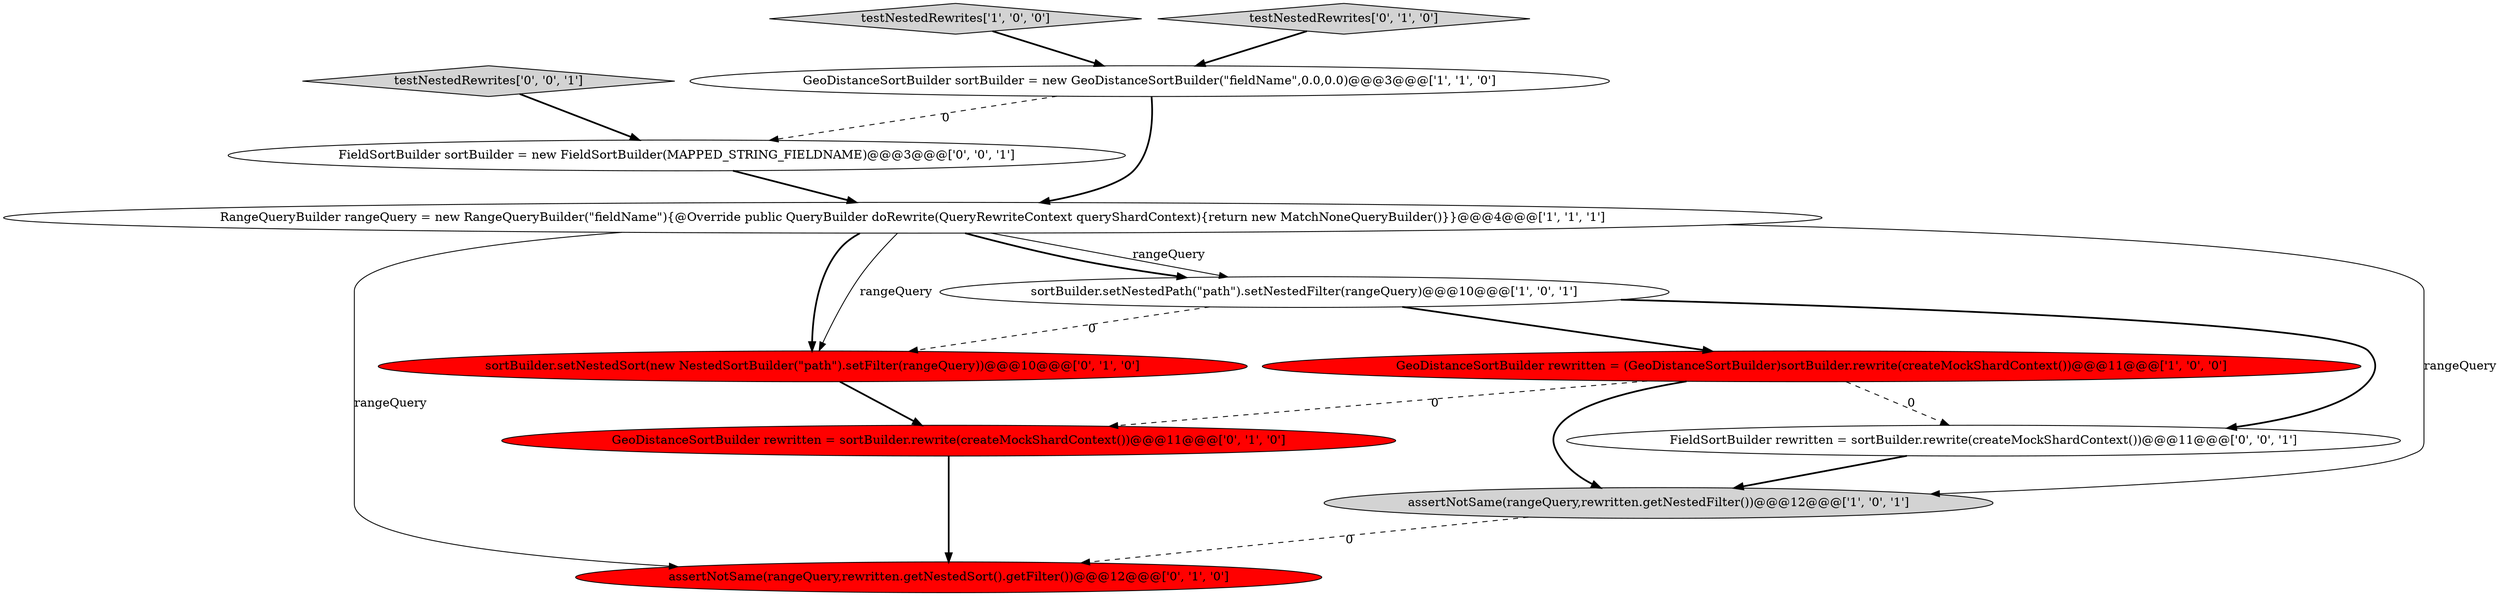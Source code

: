 digraph {
0 [style = filled, label = "GeoDistanceSortBuilder sortBuilder = new GeoDistanceSortBuilder(\"fieldName\",0.0,0.0)@@@3@@@['1', '1', '0']", fillcolor = white, shape = ellipse image = "AAA0AAABBB1BBB"];
9 [style = filled, label = "assertNotSame(rangeQuery,rewritten.getNestedSort().getFilter())@@@12@@@['0', '1', '0']", fillcolor = red, shape = ellipse image = "AAA1AAABBB2BBB"];
2 [style = filled, label = "GeoDistanceSortBuilder rewritten = (GeoDistanceSortBuilder)sortBuilder.rewrite(createMockShardContext())@@@11@@@['1', '0', '0']", fillcolor = red, shape = ellipse image = "AAA1AAABBB1BBB"];
10 [style = filled, label = "FieldSortBuilder rewritten = sortBuilder.rewrite(createMockShardContext())@@@11@@@['0', '0', '1']", fillcolor = white, shape = ellipse image = "AAA0AAABBB3BBB"];
4 [style = filled, label = "testNestedRewrites['1', '0', '0']", fillcolor = lightgray, shape = diamond image = "AAA0AAABBB1BBB"];
6 [style = filled, label = "GeoDistanceSortBuilder rewritten = sortBuilder.rewrite(createMockShardContext())@@@11@@@['0', '1', '0']", fillcolor = red, shape = ellipse image = "AAA1AAABBB2BBB"];
12 [style = filled, label = "FieldSortBuilder sortBuilder = new FieldSortBuilder(MAPPED_STRING_FIELDNAME)@@@3@@@['0', '0', '1']", fillcolor = white, shape = ellipse image = "AAA0AAABBB3BBB"];
5 [style = filled, label = "RangeQueryBuilder rangeQuery = new RangeQueryBuilder(\"fieldName\"){@Override public QueryBuilder doRewrite(QueryRewriteContext queryShardContext){return new MatchNoneQueryBuilder()}}@@@4@@@['1', '1', '1']", fillcolor = white, shape = ellipse image = "AAA0AAABBB1BBB"];
8 [style = filled, label = "sortBuilder.setNestedSort(new NestedSortBuilder(\"path\").setFilter(rangeQuery))@@@10@@@['0', '1', '0']", fillcolor = red, shape = ellipse image = "AAA1AAABBB2BBB"];
7 [style = filled, label = "testNestedRewrites['0', '1', '0']", fillcolor = lightgray, shape = diamond image = "AAA0AAABBB2BBB"];
1 [style = filled, label = "sortBuilder.setNestedPath(\"path\").setNestedFilter(rangeQuery)@@@10@@@['1', '0', '1']", fillcolor = white, shape = ellipse image = "AAA0AAABBB1BBB"];
3 [style = filled, label = "assertNotSame(rangeQuery,rewritten.getNestedFilter())@@@12@@@['1', '0', '1']", fillcolor = lightgray, shape = ellipse image = "AAA0AAABBB1BBB"];
11 [style = filled, label = "testNestedRewrites['0', '0', '1']", fillcolor = lightgray, shape = diamond image = "AAA0AAABBB3BBB"];
5->8 [style = bold, label=""];
12->5 [style = bold, label=""];
2->3 [style = bold, label=""];
5->3 [style = solid, label="rangeQuery"];
10->3 [style = bold, label=""];
8->6 [style = bold, label=""];
7->0 [style = bold, label=""];
11->12 [style = bold, label=""];
0->12 [style = dashed, label="0"];
5->8 [style = solid, label="rangeQuery"];
2->10 [style = dashed, label="0"];
5->9 [style = solid, label="rangeQuery"];
4->0 [style = bold, label=""];
5->1 [style = bold, label=""];
5->1 [style = solid, label="rangeQuery"];
3->9 [style = dashed, label="0"];
2->6 [style = dashed, label="0"];
1->8 [style = dashed, label="0"];
1->2 [style = bold, label=""];
6->9 [style = bold, label=""];
1->10 [style = bold, label=""];
0->5 [style = bold, label=""];
}

